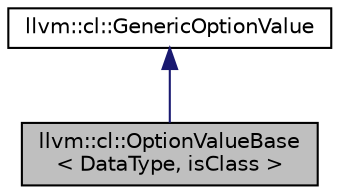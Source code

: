 digraph "llvm::cl::OptionValueBase&lt; DataType, isClass &gt;"
{
 // LATEX_PDF_SIZE
  bgcolor="transparent";
  edge [fontname="Helvetica",fontsize="10",labelfontname="Helvetica",labelfontsize="10"];
  node [fontname="Helvetica",fontsize="10",shape="box"];
  Node1 [label="llvm::cl::OptionValueBase\l\< DataType, isClass \>",height=0.2,width=0.4,color="black", fillcolor="grey75", style="filled", fontcolor="black",tooltip=" "];
  Node2 -> Node1 [dir="back",color="midnightblue",fontsize="10",style="solid",fontname="Helvetica"];
  Node2 [label="llvm::cl::GenericOptionValue",height=0.2,width=0.4,color="black",URL="$structllvm_1_1cl_1_1GenericOptionValue.html",tooltip=" "];
}
